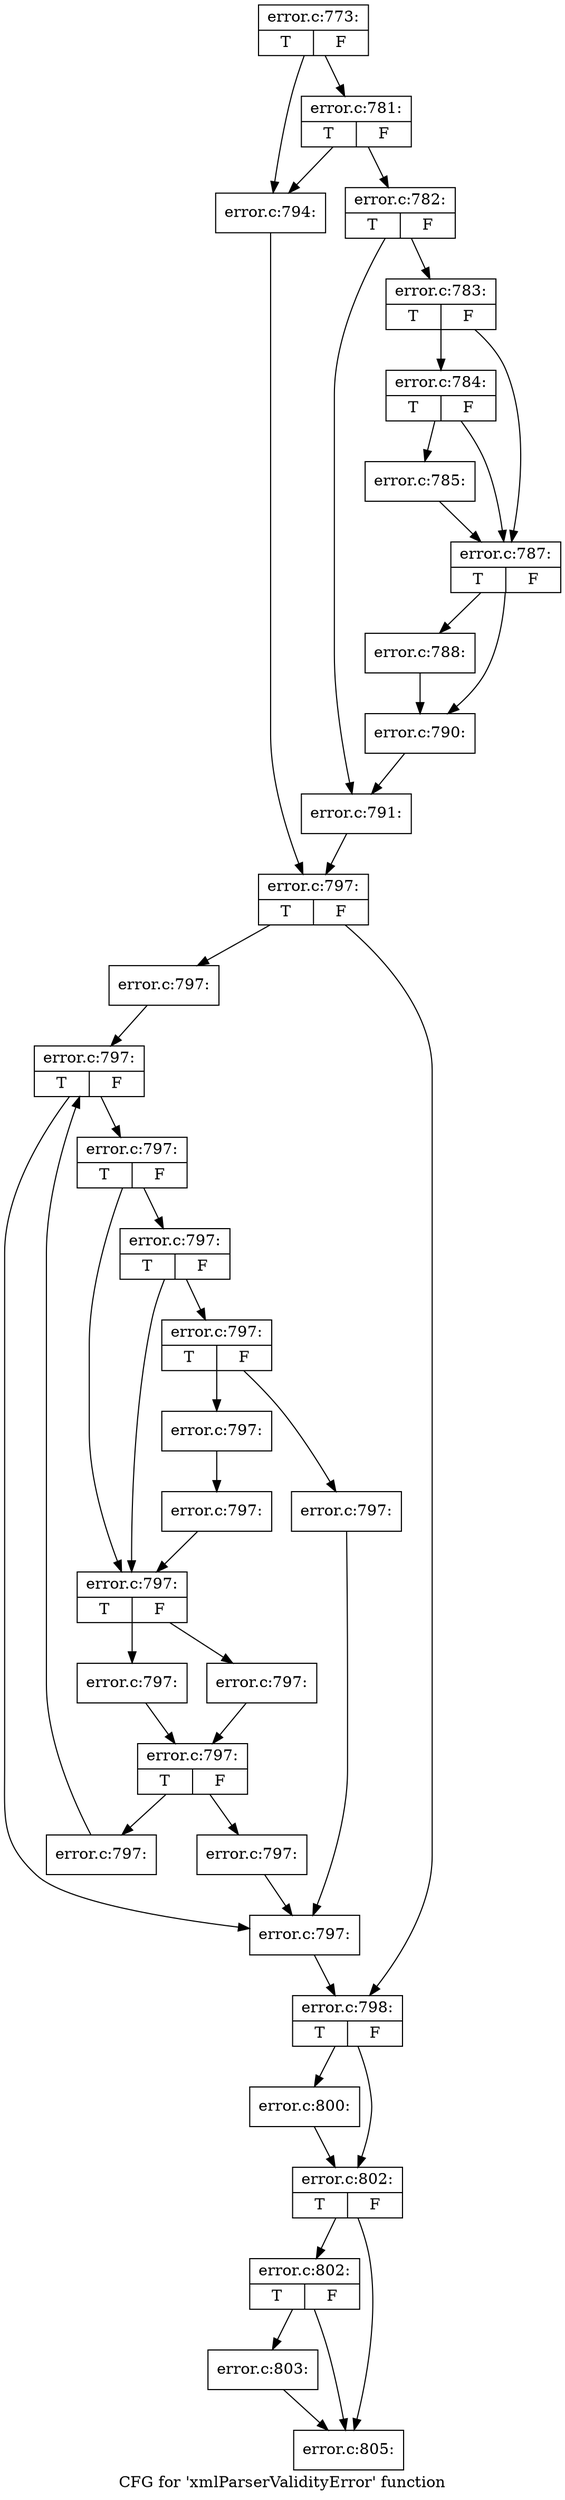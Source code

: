 digraph "CFG for 'xmlParserValidityError' function" {
	label="CFG for 'xmlParserValidityError' function";

	Node0x45e6940 [shape=record,label="{error.c:773:|{<s0>T|<s1>F}}"];
	Node0x45e6940 -> Node0x45f2fa0;
	Node0x45e6940 -> Node0x459fd30;
	Node0x45f2fa0 [shape=record,label="{error.c:781:|{<s0>T|<s1>F}}"];
	Node0x45f2fa0 -> Node0x45f2e90;
	Node0x45f2fa0 -> Node0x459fd30;
	Node0x45f2e90 [shape=record,label="{error.c:782:|{<s0>T|<s1>F}}"];
	Node0x45f2e90 -> Node0x45f38c0;
	Node0x45f2e90 -> Node0x45f3910;
	Node0x45f38c0 [shape=record,label="{error.c:783:|{<s0>T|<s1>F}}"];
	Node0x45f38c0 -> Node0x45f3f50;
	Node0x45f38c0 -> Node0x45f3f00;
	Node0x45f3f50 [shape=record,label="{error.c:784:|{<s0>T|<s1>F}}"];
	Node0x45f3f50 -> Node0x45f3eb0;
	Node0x45f3f50 -> Node0x45f3f00;
	Node0x45f3eb0 [shape=record,label="{error.c:785:}"];
	Node0x45f3eb0 -> Node0x45f3f00;
	Node0x45f3f00 [shape=record,label="{error.c:787:|{<s0>T|<s1>F}}"];
	Node0x45f3f00 -> Node0x45f4e20;
	Node0x45f3f00 -> Node0x45f4e70;
	Node0x45f4e20 [shape=record,label="{error.c:788:}"];
	Node0x45f4e20 -> Node0x45f4e70;
	Node0x45f4e70 [shape=record,label="{error.c:790:}"];
	Node0x45f4e70 -> Node0x45f3910;
	Node0x45f3910 [shape=record,label="{error.c:791:}"];
	Node0x45f3910 -> Node0x459fe10;
	Node0x459fd30 [shape=record,label="{error.c:794:}"];
	Node0x459fd30 -> Node0x459fe10;
	Node0x459fe10 [shape=record,label="{error.c:797:|{<s0>T|<s1>F}}"];
	Node0x459fe10 -> Node0x45f7860;
	Node0x459fe10 -> Node0x45f78b0;
	Node0x45f7860 [shape=record,label="{error.c:797:}"];
	Node0x45f7860 -> Node0x45f7bc0;
	Node0x45f7bc0 [shape=record,label="{error.c:797:|{<s0>T|<s1>F}}"];
	Node0x45f7bc0 -> Node0x45f7e60;
	Node0x45f7bc0 -> Node0x45f7d50;
	Node0x45f7e60 [shape=record,label="{error.c:797:|{<s0>T|<s1>F}}"];
	Node0x45f7e60 -> Node0x45f8670;
	Node0x45f7e60 -> Node0x45f8620;
	Node0x45f8670 [shape=record,label="{error.c:797:|{<s0>T|<s1>F}}"];
	Node0x45f8670 -> Node0x45f85d0;
	Node0x45f8670 -> Node0x45f8620;
	Node0x45f85d0 [shape=record,label="{error.c:797:|{<s0>T|<s1>F}}"];
	Node0x45f85d0 -> Node0x45f8b10;
	Node0x45f85d0 -> Node0x45f8bb0;
	Node0x45f8b10 [shape=record,label="{error.c:797:}"];
	Node0x45f8b10 -> Node0x45f7d50;
	Node0x45f8bb0 [shape=record,label="{error.c:797:}"];
	Node0x45f8bb0 -> Node0x45f8b60;
	Node0x45f8b60 [shape=record,label="{error.c:797:}"];
	Node0x45f8b60 -> Node0x45f8620;
	Node0x45f8620 [shape=record,label="{error.c:797:|{<s0>T|<s1>F}}"];
	Node0x45f8620 -> Node0x45f90c0;
	Node0x45f8620 -> Node0x45f9160;
	Node0x45f90c0 [shape=record,label="{error.c:797:}"];
	Node0x45f90c0 -> Node0x45f9110;
	Node0x45f9160 [shape=record,label="{error.c:797:}"];
	Node0x45f9160 -> Node0x45f9110;
	Node0x45f9110 [shape=record,label="{error.c:797:|{<s0>T|<s1>F}}"];
	Node0x45f9110 -> Node0x45f97f0;
	Node0x45f9110 -> Node0x45f9840;
	Node0x45f97f0 [shape=record,label="{error.c:797:}"];
	Node0x45f97f0 -> Node0x45f7d50;
	Node0x45f9840 [shape=record,label="{error.c:797:}"];
	Node0x45f9840 -> Node0x45f7bc0;
	Node0x45f7d50 [shape=record,label="{error.c:797:}"];
	Node0x45f7d50 -> Node0x45f78b0;
	Node0x45f78b0 [shape=record,label="{error.c:798:|{<s0>T|<s1>F}}"];
	Node0x45f78b0 -> Node0x45fa300;
	Node0x45f78b0 -> Node0x45fa350;
	Node0x45fa300 [shape=record,label="{error.c:800:}"];
	Node0x45fa300 -> Node0x45fa350;
	Node0x45fa350 [shape=record,label="{error.c:802:|{<s0>T|<s1>F}}"];
	Node0x45fa350 -> Node0x45fa920;
	Node0x45fa350 -> Node0x45fa8d0;
	Node0x45fa920 [shape=record,label="{error.c:802:|{<s0>T|<s1>F}}"];
	Node0x45fa920 -> Node0x45fa880;
	Node0x45fa920 -> Node0x45fa8d0;
	Node0x45fa880 [shape=record,label="{error.c:803:}"];
	Node0x45fa880 -> Node0x45fa8d0;
	Node0x45fa8d0 [shape=record,label="{error.c:805:}"];
}
